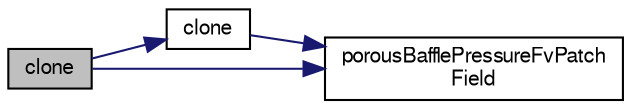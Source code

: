 digraph "clone"
{
  bgcolor="transparent";
  edge [fontname="FreeSans",fontsize="10",labelfontname="FreeSans",labelfontsize="10"];
  node [fontname="FreeSans",fontsize="10",shape=record];
  rankdir="LR";
  Node289 [label="clone",height=0.2,width=0.4,color="black", fillcolor="grey75", style="filled", fontcolor="black"];
  Node289 -> Node290 [color="midnightblue",fontsize="10",style="solid",fontname="FreeSans"];
  Node290 [label="clone",height=0.2,width=0.4,color="black",URL="$a30826.html#a3b748d8418dd1e3ff70b8749bab69840",tooltip="Construct and return a clone. "];
  Node290 -> Node291 [color="midnightblue",fontsize="10",style="solid",fontname="FreeSans"];
  Node291 [label="porousBafflePressureFvPatch\lField",height=0.2,width=0.4,color="black",URL="$a30826.html#a985a2c64acbd5b3d6c55be3cbb860d02",tooltip="Construct from patch and internal field. "];
  Node289 -> Node291 [color="midnightblue",fontsize="10",style="solid",fontname="FreeSans"];
}
